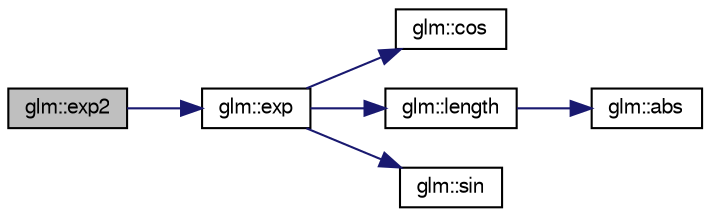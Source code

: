 digraph G
{
  bgcolor="transparent";
  edge [fontname="FreeSans",fontsize=10,labelfontname="FreeSans",labelfontsize=10];
  node [fontname="FreeSans",fontsize=10,shape=record];
  rankdir=LR;
  Node1 [label="glm::exp2",height=0.2,width=0.4,color="black", fillcolor="grey75", style="filled" fontcolor="black"];
  Node1 -> Node2 [color="midnightblue",fontsize=10,style="solid"];
  Node2 [label="glm::exp",height=0.2,width=0.4,color="black",URL="$group__gtx__quaternion.html#gd4ec8f59911f01bb4c298839017ba91f"];
  Node2 -> Node3 [color="midnightblue",fontsize=10,style="solid"];
  Node3 [label="glm::cos",height=0.2,width=0.4,color="black",URL="$group__core__func__trigonometric.html#gfef15df90786cd24fe786cc0ff2cbc98"];
  Node2 -> Node4 [color="midnightblue",fontsize=10,style="solid"];
  Node4 [label="glm::length",height=0.2,width=0.4,color="black",URL="$group__core__func__geometric.html#gd73a94d9c967e619e670156356e93b7e"];
  Node4 -> Node5 [color="midnightblue",fontsize=10,style="solid"];
  Node5 [label="glm::abs",height=0.2,width=0.4,color="black",URL="$group__core__func__common.html#gab4b95b47f2918ce6e7ac279a0ba27c1"];
  Node2 -> Node6 [color="midnightblue",fontsize=10,style="solid"];
  Node6 [label="glm::sin",height=0.2,width=0.4,color="black",URL="$group__core__func__trigonometric.html#gd4d4eda735d915be9af695fe2b4cded2"];
}
